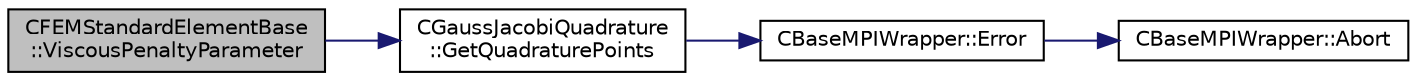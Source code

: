 digraph "CFEMStandardElementBase::ViscousPenaltyParameter"
{
  edge [fontname="Helvetica",fontsize="10",labelfontname="Helvetica",labelfontsize="10"];
  node [fontname="Helvetica",fontsize="10",shape=record];
  rankdir="LR";
  Node416 [label="CFEMStandardElementBase\l::ViscousPenaltyParameter",height=0.2,width=0.4,color="black", fillcolor="grey75", style="filled", fontcolor="black"];
  Node416 -> Node417 [color="midnightblue",fontsize="10",style="solid",fontname="Helvetica"];
  Node417 [label="CGaussJacobiQuadrature\l::GetQuadraturePoints",height=0.2,width=0.4,color="black", fillcolor="white", style="filled",URL="$class_c_gauss_jacobi_quadrature.html#a0c778bb88ccb5b7bb7544afd4fbce14c",tooltip="Function, which serves as the API to compute the integration points and weights. "];
  Node417 -> Node418 [color="midnightblue",fontsize="10",style="solid",fontname="Helvetica"];
  Node418 [label="CBaseMPIWrapper::Error",height=0.2,width=0.4,color="black", fillcolor="white", style="filled",URL="$class_c_base_m_p_i_wrapper.html#a04457c47629bda56704e6a8804833eeb"];
  Node418 -> Node419 [color="midnightblue",fontsize="10",style="solid",fontname="Helvetica"];
  Node419 [label="CBaseMPIWrapper::Abort",height=0.2,width=0.4,color="black", fillcolor="white", style="filled",URL="$class_c_base_m_p_i_wrapper.html#a21ef5681e2acb532d345e9bab173ef07"];
}
